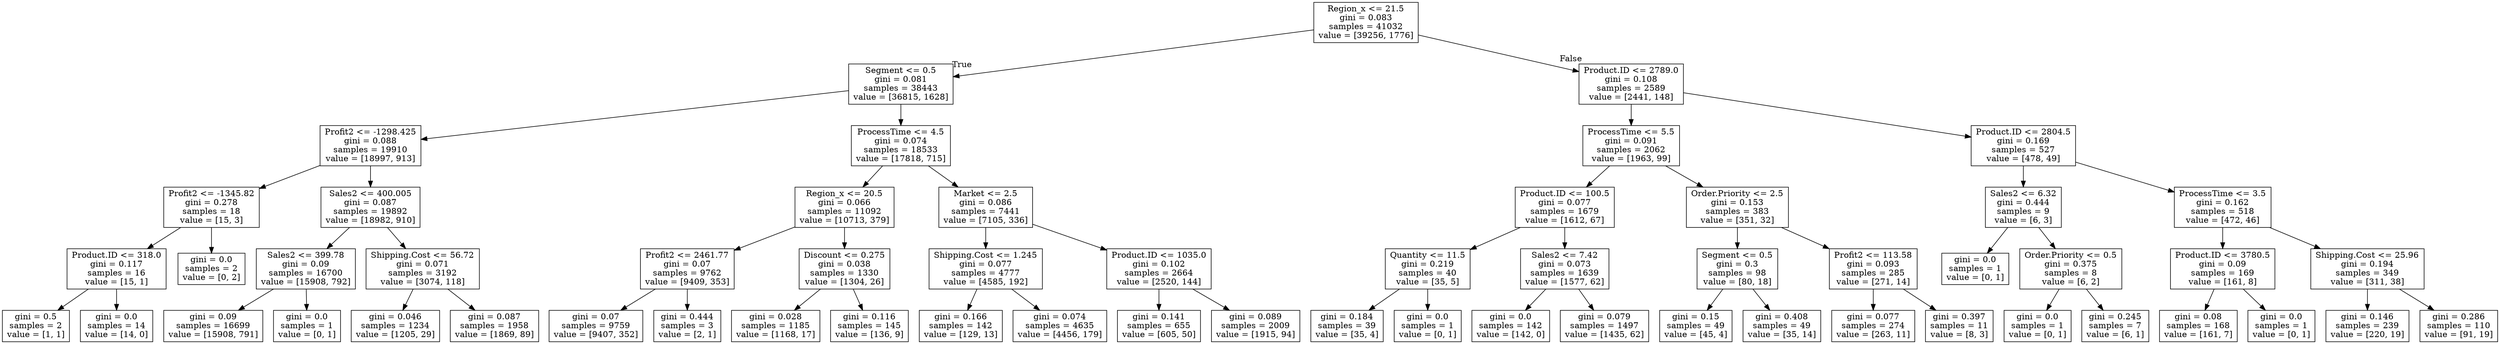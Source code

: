 digraph Tree {
node [shape=box] ;
0 [label="Region_x <= 21.5\ngini = 0.083\nsamples = 41032\nvalue = [39256, 1776]"] ;
1 [label="Segment <= 0.5\ngini = 0.081\nsamples = 38443\nvalue = [36815, 1628]"] ;
0 -> 1 [labeldistance=2.5, labelangle=45, headlabel="True"] ;
2 [label="Profit2 <= -1298.425\ngini = 0.088\nsamples = 19910\nvalue = [18997, 913]"] ;
1 -> 2 ;
3 [label="Profit2 <= -1345.82\ngini = 0.278\nsamples = 18\nvalue = [15, 3]"] ;
2 -> 3 ;
4 [label="Product.ID <= 318.0\ngini = 0.117\nsamples = 16\nvalue = [15, 1]"] ;
3 -> 4 ;
5 [label="gini = 0.5\nsamples = 2\nvalue = [1, 1]"] ;
4 -> 5 ;
6 [label="gini = 0.0\nsamples = 14\nvalue = [14, 0]"] ;
4 -> 6 ;
7 [label="gini = 0.0\nsamples = 2\nvalue = [0, 2]"] ;
3 -> 7 ;
8 [label="Sales2 <= 400.005\ngini = 0.087\nsamples = 19892\nvalue = [18982, 910]"] ;
2 -> 8 ;
9 [label="Sales2 <= 399.78\ngini = 0.09\nsamples = 16700\nvalue = [15908, 792]"] ;
8 -> 9 ;
10 [label="gini = 0.09\nsamples = 16699\nvalue = [15908, 791]"] ;
9 -> 10 ;
11 [label="gini = 0.0\nsamples = 1\nvalue = [0, 1]"] ;
9 -> 11 ;
12 [label="Shipping.Cost <= 56.72\ngini = 0.071\nsamples = 3192\nvalue = [3074, 118]"] ;
8 -> 12 ;
13 [label="gini = 0.046\nsamples = 1234\nvalue = [1205, 29]"] ;
12 -> 13 ;
14 [label="gini = 0.087\nsamples = 1958\nvalue = [1869, 89]"] ;
12 -> 14 ;
15 [label="ProcessTime <= 4.5\ngini = 0.074\nsamples = 18533\nvalue = [17818, 715]"] ;
1 -> 15 ;
16 [label="Region_x <= 20.5\ngini = 0.066\nsamples = 11092\nvalue = [10713, 379]"] ;
15 -> 16 ;
17 [label="Profit2 <= 2461.77\ngini = 0.07\nsamples = 9762\nvalue = [9409, 353]"] ;
16 -> 17 ;
18 [label="gini = 0.07\nsamples = 9759\nvalue = [9407, 352]"] ;
17 -> 18 ;
19 [label="gini = 0.444\nsamples = 3\nvalue = [2, 1]"] ;
17 -> 19 ;
20 [label="Discount <= 0.275\ngini = 0.038\nsamples = 1330\nvalue = [1304, 26]"] ;
16 -> 20 ;
21 [label="gini = 0.028\nsamples = 1185\nvalue = [1168, 17]"] ;
20 -> 21 ;
22 [label="gini = 0.116\nsamples = 145\nvalue = [136, 9]"] ;
20 -> 22 ;
23 [label="Market <= 2.5\ngini = 0.086\nsamples = 7441\nvalue = [7105, 336]"] ;
15 -> 23 ;
24 [label="Shipping.Cost <= 1.245\ngini = 0.077\nsamples = 4777\nvalue = [4585, 192]"] ;
23 -> 24 ;
25 [label="gini = 0.166\nsamples = 142\nvalue = [129, 13]"] ;
24 -> 25 ;
26 [label="gini = 0.074\nsamples = 4635\nvalue = [4456, 179]"] ;
24 -> 26 ;
27 [label="Product.ID <= 1035.0\ngini = 0.102\nsamples = 2664\nvalue = [2520, 144]"] ;
23 -> 27 ;
28 [label="gini = 0.141\nsamples = 655\nvalue = [605, 50]"] ;
27 -> 28 ;
29 [label="gini = 0.089\nsamples = 2009\nvalue = [1915, 94]"] ;
27 -> 29 ;
30 [label="Product.ID <= 2789.0\ngini = 0.108\nsamples = 2589\nvalue = [2441, 148]"] ;
0 -> 30 [labeldistance=2.5, labelangle=-45, headlabel="False"] ;
31 [label="ProcessTime <= 5.5\ngini = 0.091\nsamples = 2062\nvalue = [1963, 99]"] ;
30 -> 31 ;
32 [label="Product.ID <= 100.5\ngini = 0.077\nsamples = 1679\nvalue = [1612, 67]"] ;
31 -> 32 ;
33 [label="Quantity <= 11.5\ngini = 0.219\nsamples = 40\nvalue = [35, 5]"] ;
32 -> 33 ;
34 [label="gini = 0.184\nsamples = 39\nvalue = [35, 4]"] ;
33 -> 34 ;
35 [label="gini = 0.0\nsamples = 1\nvalue = [0, 1]"] ;
33 -> 35 ;
36 [label="Sales2 <= 7.42\ngini = 0.073\nsamples = 1639\nvalue = [1577, 62]"] ;
32 -> 36 ;
37 [label="gini = 0.0\nsamples = 142\nvalue = [142, 0]"] ;
36 -> 37 ;
38 [label="gini = 0.079\nsamples = 1497\nvalue = [1435, 62]"] ;
36 -> 38 ;
39 [label="Order.Priority <= 2.5\ngini = 0.153\nsamples = 383\nvalue = [351, 32]"] ;
31 -> 39 ;
40 [label="Segment <= 0.5\ngini = 0.3\nsamples = 98\nvalue = [80, 18]"] ;
39 -> 40 ;
41 [label="gini = 0.15\nsamples = 49\nvalue = [45, 4]"] ;
40 -> 41 ;
42 [label="gini = 0.408\nsamples = 49\nvalue = [35, 14]"] ;
40 -> 42 ;
43 [label="Profit2 <= 113.58\ngini = 0.093\nsamples = 285\nvalue = [271, 14]"] ;
39 -> 43 ;
44 [label="gini = 0.077\nsamples = 274\nvalue = [263, 11]"] ;
43 -> 44 ;
45 [label="gini = 0.397\nsamples = 11\nvalue = [8, 3]"] ;
43 -> 45 ;
46 [label="Product.ID <= 2804.5\ngini = 0.169\nsamples = 527\nvalue = [478, 49]"] ;
30 -> 46 ;
47 [label="Sales2 <= 6.32\ngini = 0.444\nsamples = 9\nvalue = [6, 3]"] ;
46 -> 47 ;
48 [label="gini = 0.0\nsamples = 1\nvalue = [0, 1]"] ;
47 -> 48 ;
49 [label="Order.Priority <= 0.5\ngini = 0.375\nsamples = 8\nvalue = [6, 2]"] ;
47 -> 49 ;
50 [label="gini = 0.0\nsamples = 1\nvalue = [0, 1]"] ;
49 -> 50 ;
51 [label="gini = 0.245\nsamples = 7\nvalue = [6, 1]"] ;
49 -> 51 ;
52 [label="ProcessTime <= 3.5\ngini = 0.162\nsamples = 518\nvalue = [472, 46]"] ;
46 -> 52 ;
53 [label="Product.ID <= 3780.5\ngini = 0.09\nsamples = 169\nvalue = [161, 8]"] ;
52 -> 53 ;
54 [label="gini = 0.08\nsamples = 168\nvalue = [161, 7]"] ;
53 -> 54 ;
55 [label="gini = 0.0\nsamples = 1\nvalue = [0, 1]"] ;
53 -> 55 ;
56 [label="Shipping.Cost <= 25.96\ngini = 0.194\nsamples = 349\nvalue = [311, 38]"] ;
52 -> 56 ;
57 [label="gini = 0.146\nsamples = 239\nvalue = [220, 19]"] ;
56 -> 57 ;
58 [label="gini = 0.286\nsamples = 110\nvalue = [91, 19]"] ;
56 -> 58 ;
}